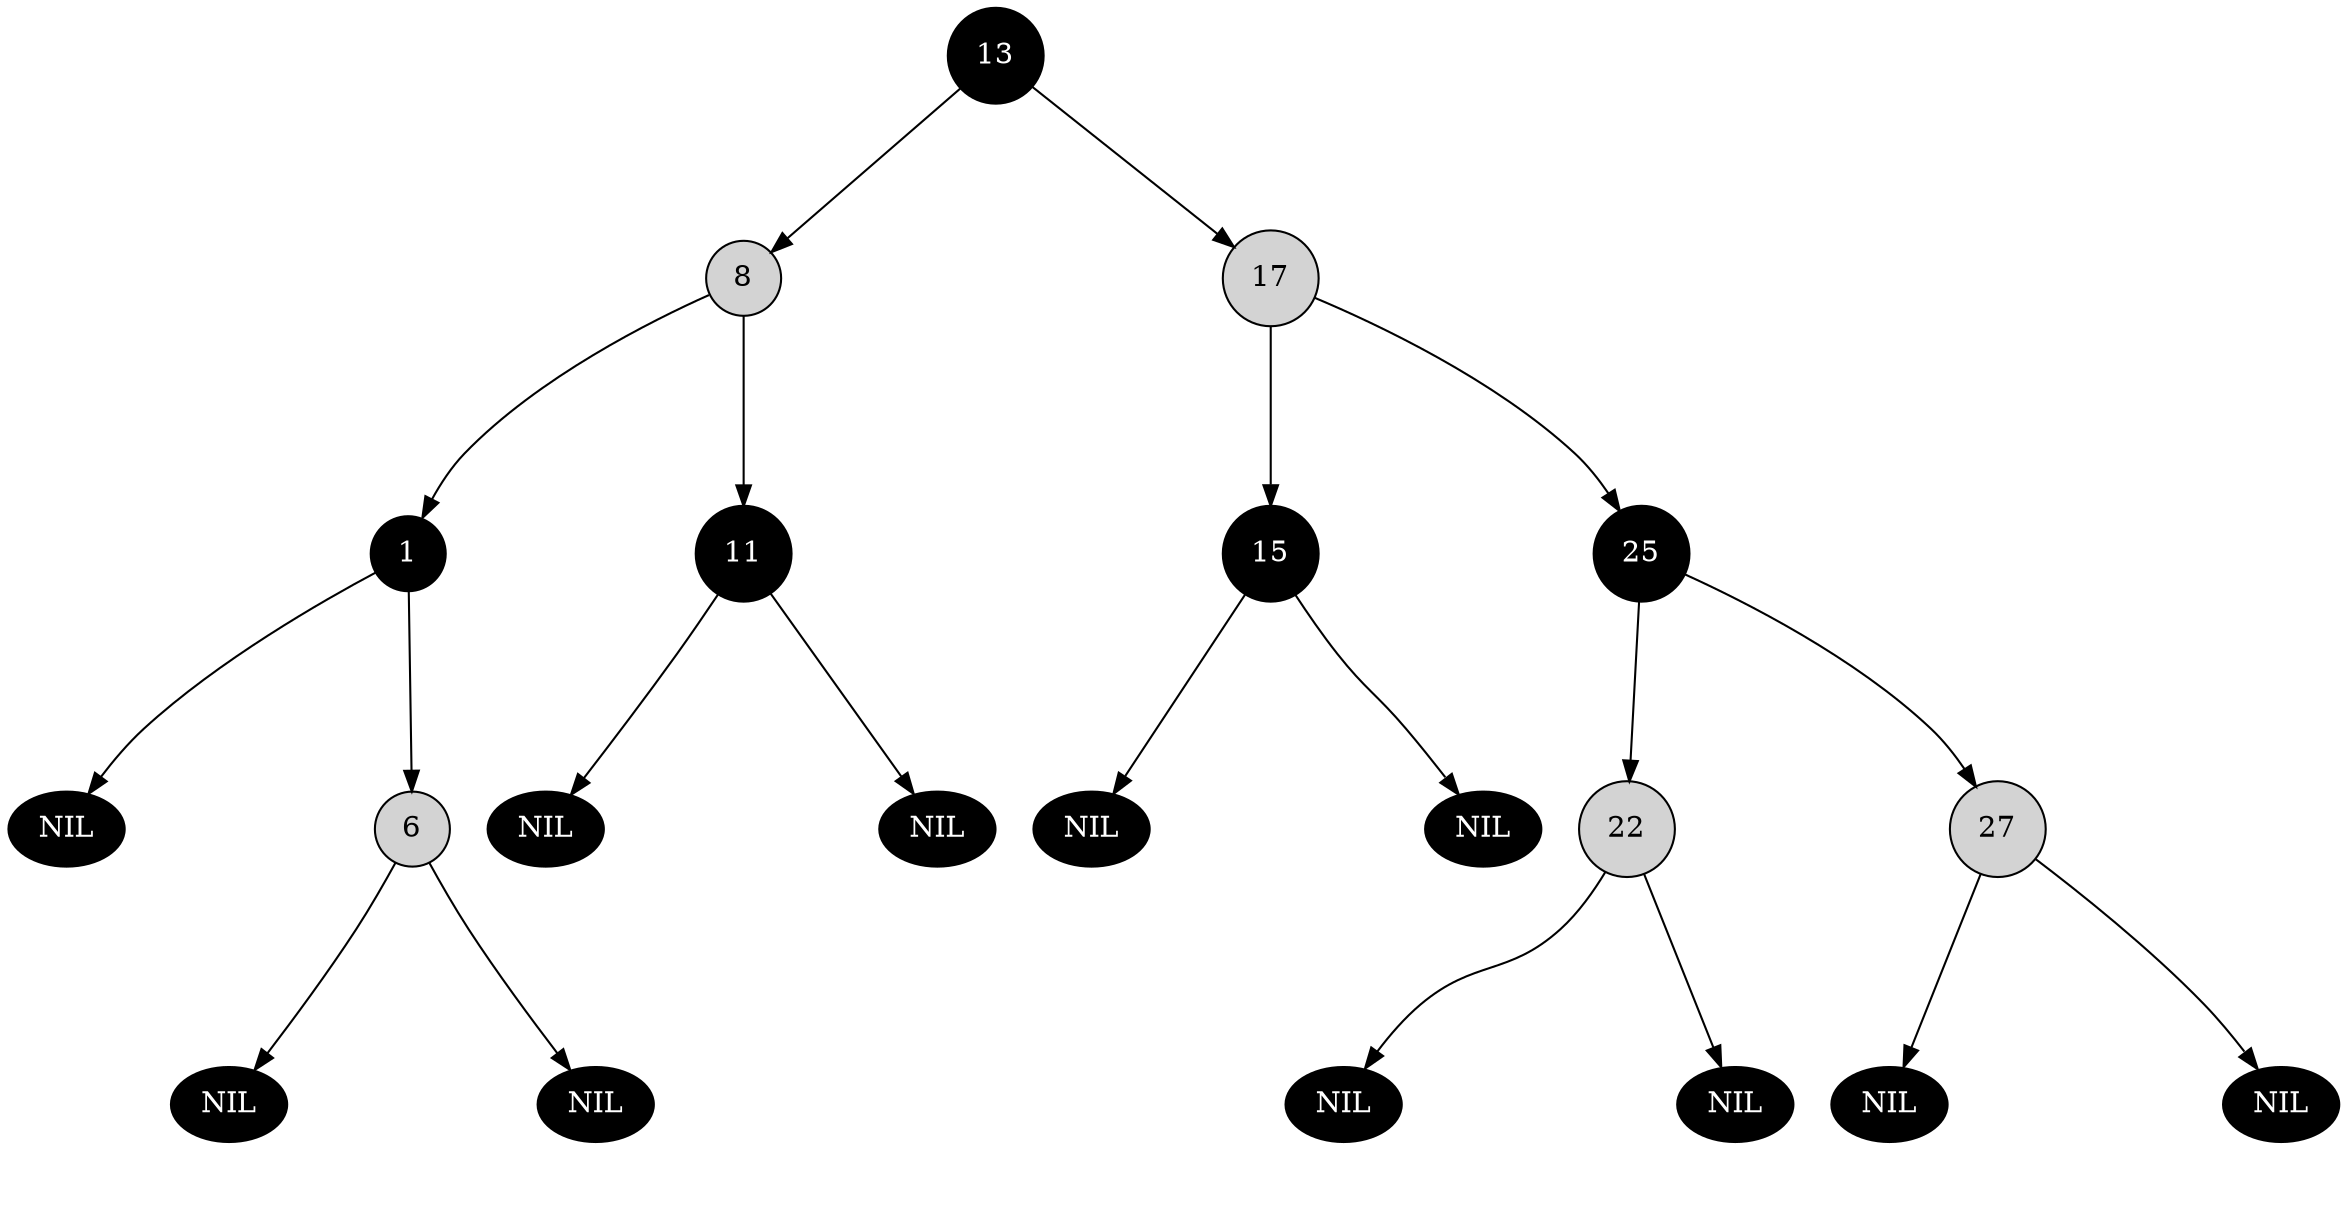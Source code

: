 digraph G{
    margin="0";
	node[shape=circle]
	a13[label="13", style=filled, fillcolor=black, fontcolor=white];
	a8[label="8", style=filled, fillcolor=lightgray, fontcolor=black];
	a1[label="1", style=filled, fillcolor=black, fontcolor=white];
	nila1l[label="NIL", shape=oval, style=filled, fillcolor=black, fontcolor=white];
	a6[label="6", style=filled, fillcolor=lightgray, fontcolor=black];
	nila6l[label="NIL", shape=oval, style=filled, fillcolor=black, fontcolor=white];
	nila6r[label="NIL", shape=oval, style=filled, fillcolor=black, fontcolor=white];
	nila6m[style=invis];
	a6->nila6l;
	a6->nila6m[style=invis];
	a6->nila6r;
	{rank=same nila6l->nila6m->nila6r[style=invis]}
	nila1m[style=invis];
	a1->nila1l;
	a1->nila1m[style=invis];
	a1->a6
	{rank=same nila1l->nila1m->a6[style=invis]}
	a11[label="11", style=filled, fillcolor=black, fontcolor=white];
	nila11l[label="NIL", shape=oval, style=filled, fillcolor=black, fontcolor=white];
	nila11r[label="NIL", shape=oval, style=filled, fillcolor=black, fontcolor=white];
	nila11m[style=invis];
	a11->nila11l;
	a11->nila11m[style=invis];
	a11->nila11r;
	{rank=same nila11l->nila11m->nila11r[style=invis]}
	nila8m[style=invis];
	a8->a1
	a8->nila8m[style=invis];
	a8->a11
	{rank=same a1->nila8m->a11[style=invis]}
	a17[label="17", style=filled, fillcolor=lightgray, fontcolor=black];
	a15[label="15", style=filled, fillcolor=black, fontcolor=white];
	nila15l[label="NIL", shape=oval, style=filled, fillcolor=black, fontcolor=white];
	nila15r[label="NIL", shape=oval, style=filled, fillcolor=black, fontcolor=white];
	nila15m[style=invis];
	a15->nila15l;
	a15->nila15m[style=invis];
	a15->nila15r;
	{rank=same nila15l->nila15m->nila15r[style=invis]}
	a25[label="25", style=filled, fillcolor=black, fontcolor=white];
	a22[label="22", style=filled, fillcolor=lightgray, fontcolor=black];
	nila22l[label="NIL", shape=oval, style=filled, fillcolor=black, fontcolor=white];
	nila22r[label="NIL", shape=oval, style=filled, fillcolor=black, fontcolor=white];
	nila22m[style=invis];
	a22->nila22l;
	a22->nila22m[style=invis];
	a22->nila22r;
	{rank=same nila22l->nila22m->nila22r[style=invis]}
	a27[label="27", style=filled, fillcolor=lightgray, fontcolor=black];
	nila27l[label="NIL", shape=oval, style=filled, fillcolor=black, fontcolor=white];
	nila27r[label="NIL", shape=oval, style=filled, fillcolor=black, fontcolor=white];
	nila27m[style=invis];
	a27->nila27l;
	a27->nila27m[style=invis];
	a27->nila27r;
	{rank=same nila27l->nila27m->nila27r[style=invis]}
	nila25m[style=invis];
	a25->a22
	a25->nila25m[style=invis];
	a25->a27
	{rank=same a22->nila25m->a27[style=invis]}
	nila17m[style=invis];
	a17->a15
	a17->nila17m[style=invis];
	a17->a25
	{rank=same a15->nila17m->a25[style=invis]}
	nila13m[style=invis];
	a13->a8
	a13->nila13m[style=invis];
	a13->a17
	{rank=same a8->nila13m->a17[style=invis]}
}
